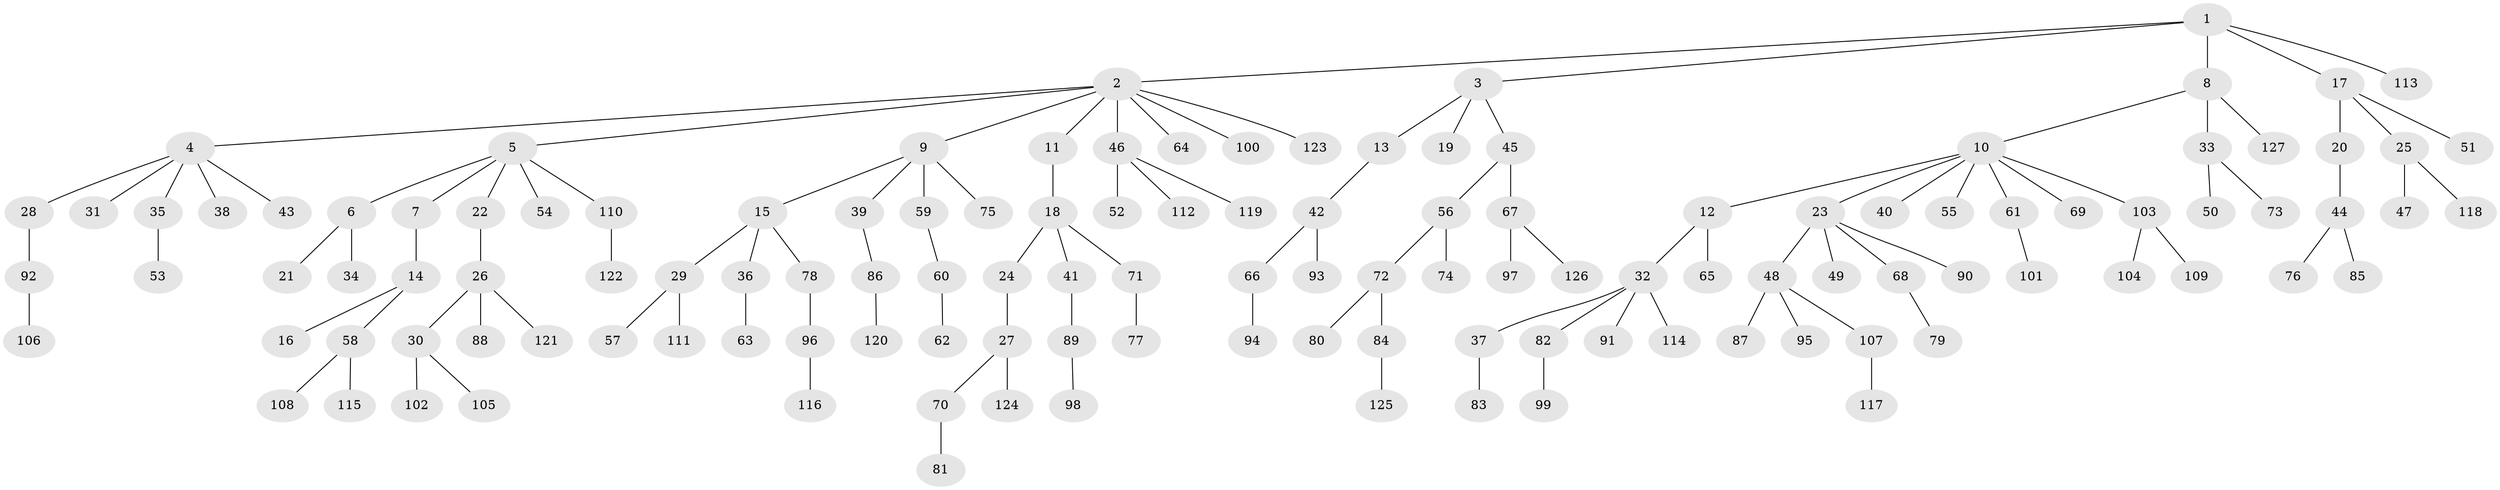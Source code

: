 // Generated by graph-tools (version 1.1) at 2025/52/03/09/25 04:52:49]
// undirected, 127 vertices, 126 edges
graph export_dot {
graph [start="1"]
  node [color=gray90,style=filled];
  1;
  2;
  3;
  4;
  5;
  6;
  7;
  8;
  9;
  10;
  11;
  12;
  13;
  14;
  15;
  16;
  17;
  18;
  19;
  20;
  21;
  22;
  23;
  24;
  25;
  26;
  27;
  28;
  29;
  30;
  31;
  32;
  33;
  34;
  35;
  36;
  37;
  38;
  39;
  40;
  41;
  42;
  43;
  44;
  45;
  46;
  47;
  48;
  49;
  50;
  51;
  52;
  53;
  54;
  55;
  56;
  57;
  58;
  59;
  60;
  61;
  62;
  63;
  64;
  65;
  66;
  67;
  68;
  69;
  70;
  71;
  72;
  73;
  74;
  75;
  76;
  77;
  78;
  79;
  80;
  81;
  82;
  83;
  84;
  85;
  86;
  87;
  88;
  89;
  90;
  91;
  92;
  93;
  94;
  95;
  96;
  97;
  98;
  99;
  100;
  101;
  102;
  103;
  104;
  105;
  106;
  107;
  108;
  109;
  110;
  111;
  112;
  113;
  114;
  115;
  116;
  117;
  118;
  119;
  120;
  121;
  122;
  123;
  124;
  125;
  126;
  127;
  1 -- 2;
  1 -- 3;
  1 -- 8;
  1 -- 17;
  1 -- 113;
  2 -- 4;
  2 -- 5;
  2 -- 9;
  2 -- 11;
  2 -- 46;
  2 -- 64;
  2 -- 100;
  2 -- 123;
  3 -- 13;
  3 -- 19;
  3 -- 45;
  4 -- 28;
  4 -- 31;
  4 -- 35;
  4 -- 38;
  4 -- 43;
  5 -- 6;
  5 -- 7;
  5 -- 22;
  5 -- 54;
  5 -- 110;
  6 -- 21;
  6 -- 34;
  7 -- 14;
  8 -- 10;
  8 -- 33;
  8 -- 127;
  9 -- 15;
  9 -- 39;
  9 -- 59;
  9 -- 75;
  10 -- 12;
  10 -- 23;
  10 -- 40;
  10 -- 55;
  10 -- 61;
  10 -- 69;
  10 -- 103;
  11 -- 18;
  12 -- 32;
  12 -- 65;
  13 -- 42;
  14 -- 16;
  14 -- 58;
  15 -- 29;
  15 -- 36;
  15 -- 78;
  17 -- 20;
  17 -- 25;
  17 -- 51;
  18 -- 24;
  18 -- 41;
  18 -- 71;
  20 -- 44;
  22 -- 26;
  23 -- 48;
  23 -- 49;
  23 -- 68;
  23 -- 90;
  24 -- 27;
  25 -- 47;
  25 -- 118;
  26 -- 30;
  26 -- 88;
  26 -- 121;
  27 -- 70;
  27 -- 124;
  28 -- 92;
  29 -- 57;
  29 -- 111;
  30 -- 102;
  30 -- 105;
  32 -- 37;
  32 -- 82;
  32 -- 91;
  32 -- 114;
  33 -- 50;
  33 -- 73;
  35 -- 53;
  36 -- 63;
  37 -- 83;
  39 -- 86;
  41 -- 89;
  42 -- 66;
  42 -- 93;
  44 -- 76;
  44 -- 85;
  45 -- 56;
  45 -- 67;
  46 -- 52;
  46 -- 112;
  46 -- 119;
  48 -- 87;
  48 -- 95;
  48 -- 107;
  56 -- 72;
  56 -- 74;
  58 -- 108;
  58 -- 115;
  59 -- 60;
  60 -- 62;
  61 -- 101;
  66 -- 94;
  67 -- 97;
  67 -- 126;
  68 -- 79;
  70 -- 81;
  71 -- 77;
  72 -- 80;
  72 -- 84;
  78 -- 96;
  82 -- 99;
  84 -- 125;
  86 -- 120;
  89 -- 98;
  92 -- 106;
  96 -- 116;
  103 -- 104;
  103 -- 109;
  107 -- 117;
  110 -- 122;
}
